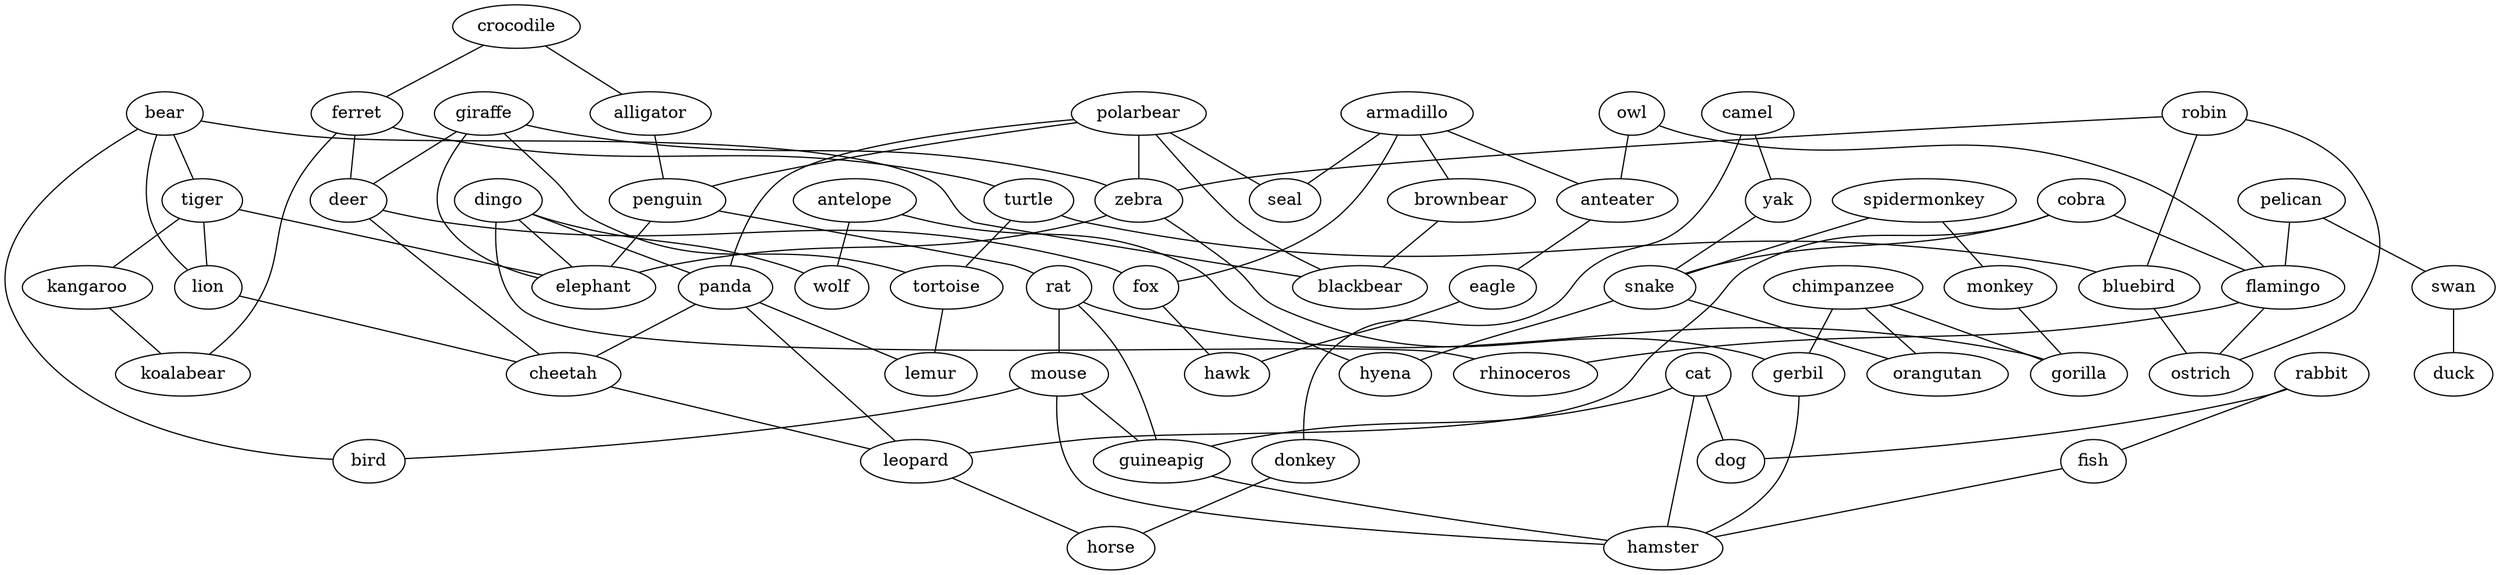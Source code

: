 strict graph G {
pelican;
antelope;
swan;
camel;
cobra;
spidermonkey;
crocodile;
duck;
owl;
monkey;
alligator;
polarbear;
yak;
bear;
tiger;
ferret;
giraffe;
armadillo;
snake;
rabbit;
penguin;
flamingo;
dingo;
lion;
cat;
robin;
turtle;
donkey;
fish;
deer;
rat;
zebra;
anteater;
seal;
mouse;
panda;
fox;
rhinoceros;
guineapig;
elephant;
cheetah;
bird;
brownbear;
eagle;
kangaroo;
leopard;
horse;
chimpanzee;
hawk;
bluebird;
gerbil;
koalabear;
tortoise;
lemur;
dog;
ostrich;
hyena;
gorilla;
blackbear;
wolf;
hamster;
orangutan;
pelican -- swan  [weight=1];
pelican -- flamingo  [weight=1];
antelope -- hyena  [weight=1];
antelope -- wolf  [weight=1];
swan -- duck  [weight=1];
camel -- donkey  [weight=1];
camel -- yak  [weight=1];
cobra -- flamingo  [weight=1];
cobra -- leopard  [weight=1];
cobra -- snake  [weight=1];
spidermonkey -- snake  [weight=1];
spidermonkey -- monkey  [weight=1];
crocodile -- alligator  [weight=1];
crocodile -- ferret  [weight=1];
owl -- flamingo  [weight=1];
owl -- anteater  [weight=1];
monkey -- gorilla  [weight=1];
alligator -- penguin  [weight=1];
polarbear -- blackbear  [weight=1];
polarbear -- zebra  [weight=1];
polarbear -- seal  [weight=1];
polarbear -- panda  [weight=1];
polarbear -- penguin  [weight=1];
yak -- snake  [weight=1];
bear -- lion  [weight=1];
bear -- tiger  [weight=1];
bear -- blackbear  [weight=1];
bear -- bird  [weight=1];
tiger -- kangaroo  [weight=1];
tiger -- lion  [weight=1];
tiger -- elephant  [weight=1];
ferret -- turtle  [weight=1];
ferret -- koalabear  [weight=1];
ferret -- deer  [weight=1];
giraffe -- tortoise  [weight=1];
giraffe -- deer  [weight=1];
giraffe -- zebra  [weight=1];
giraffe -- elephant  [weight=1];
armadillo -- fox  [weight=1];
armadillo -- anteater  [weight=1];
armadillo -- seal  [weight=1];
armadillo -- brownbear  [weight=1];
snake -- orangutan  [weight=1];
snake -- hyena  [weight=1];
rabbit -- fish  [weight=1];
rabbit -- dog  [weight=1];
penguin -- rat  [weight=1];
penguin -- elephant  [weight=1];
flamingo -- ostrich  [weight=1];
flamingo -- rhinoceros  [weight=1];
dingo -- rhinoceros  [weight=1];
dingo -- wolf  [weight=1];
dingo -- panda  [weight=1];
dingo -- elephant  [weight=1];
lion -- cheetah  [weight=1];
cat -- guineapig  [weight=1];
cat -- dog  [weight=1];
cat -- hamster  [weight=1];
robin -- ostrich  [weight=1];
robin -- zebra  [weight=1];
robin -- bluebird  [weight=1];
turtle -- bluebird  [weight=1];
turtle -- tortoise  [weight=1];
donkey -- horse  [weight=1];
fish -- hamster  [weight=1];
deer -- fox  [weight=1];
deer -- cheetah  [weight=1];
rat -- guineapig  [weight=1];
rat -- mouse  [weight=1];
rat -- gorilla  [weight=1];
zebra -- gerbil  [weight=1];
zebra -- elephant  [weight=1];
anteater -- eagle  [weight=1];
mouse -- guineapig  [weight=1];
mouse -- bird  [weight=1];
mouse -- hamster  [weight=1];
panda -- lemur  [weight=1];
panda -- leopard  [weight=1];
panda -- cheetah  [weight=1];
fox -- hawk  [weight=1];
guineapig -- hamster  [weight=1];
cheetah -- leopard  [weight=1];
brownbear -- blackbear  [weight=1];
eagle -- hawk  [weight=1];
kangaroo -- koalabear  [weight=1];
leopard -- horse  [weight=1];
chimpanzee -- gerbil  [weight=1];
chimpanzee -- orangutan  [weight=1];
chimpanzee -- gorilla  [weight=1];
bluebird -- ostrich  [weight=1];
gerbil -- hamster  [weight=1];
tortoise -- lemur  [weight=1];
}

